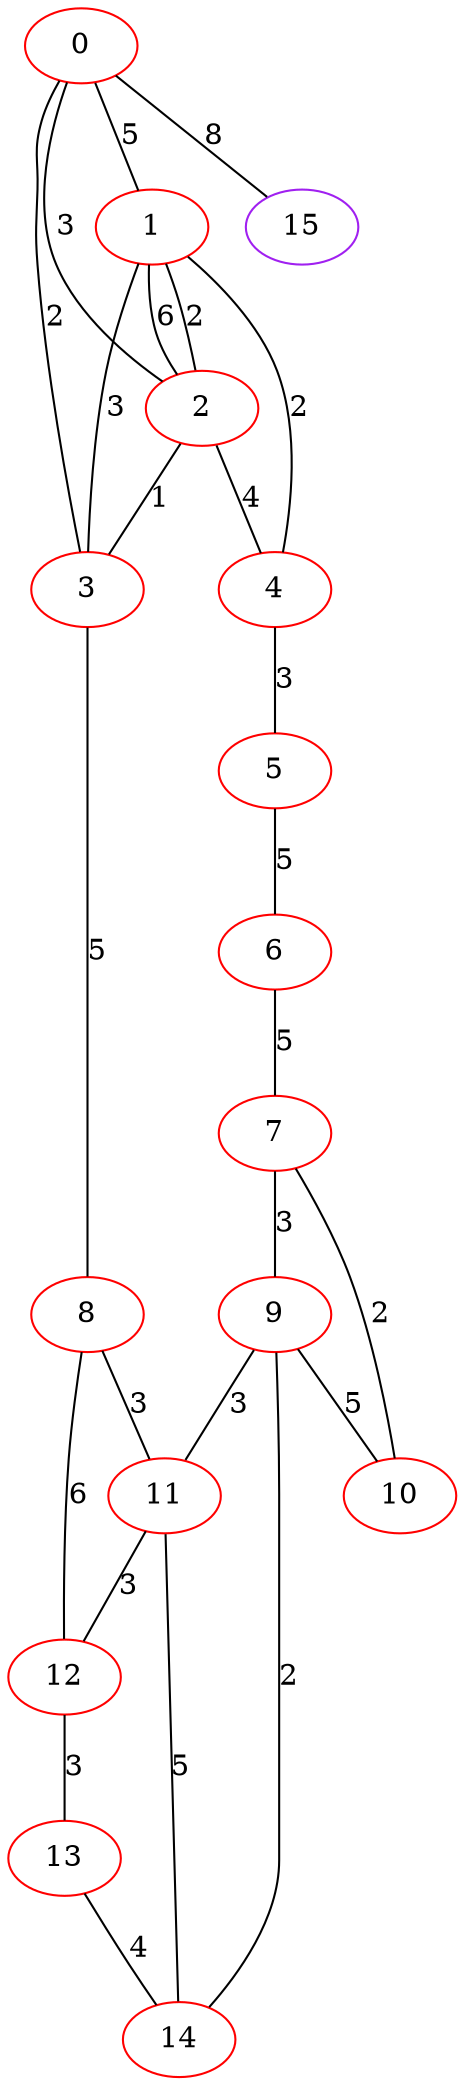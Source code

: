 graph "" {
0 [color=red, weight=1];
1 [color=red, weight=1];
2 [color=red, weight=1];
3 [color=red, weight=1];
4 [color=red, weight=1];
5 [color=red, weight=1];
6 [color=red, weight=1];
7 [color=red, weight=1];
8 [color=red, weight=1];
9 [color=red, weight=1];
10 [color=red, weight=1];
11 [color=red, weight=1];
12 [color=red, weight=1];
13 [color=red, weight=1];
14 [color=red, weight=1];
15 [color=purple, weight=4];
0 -- 1  [key=0, label=5];
0 -- 2  [key=0, label=3];
0 -- 3  [key=0, label=2];
0 -- 15  [key=0, label=8];
1 -- 2  [key=0, label=2];
1 -- 2  [key=1, label=6];
1 -- 3  [key=0, label=3];
1 -- 4  [key=0, label=2];
2 -- 3  [key=0, label=1];
2 -- 4  [key=0, label=4];
3 -- 8  [key=0, label=5];
4 -- 5  [key=0, label=3];
5 -- 6  [key=0, label=5];
6 -- 7  [key=0, label=5];
7 -- 9  [key=0, label=3];
7 -- 10  [key=0, label=2];
8 -- 11  [key=0, label=3];
8 -- 12  [key=0, label=6];
9 -- 10  [key=0, label=5];
9 -- 11  [key=0, label=3];
9 -- 14  [key=0, label=2];
11 -- 12  [key=0, label=3];
11 -- 14  [key=0, label=5];
12 -- 13  [key=0, label=3];
13 -- 14  [key=0, label=4];
}
